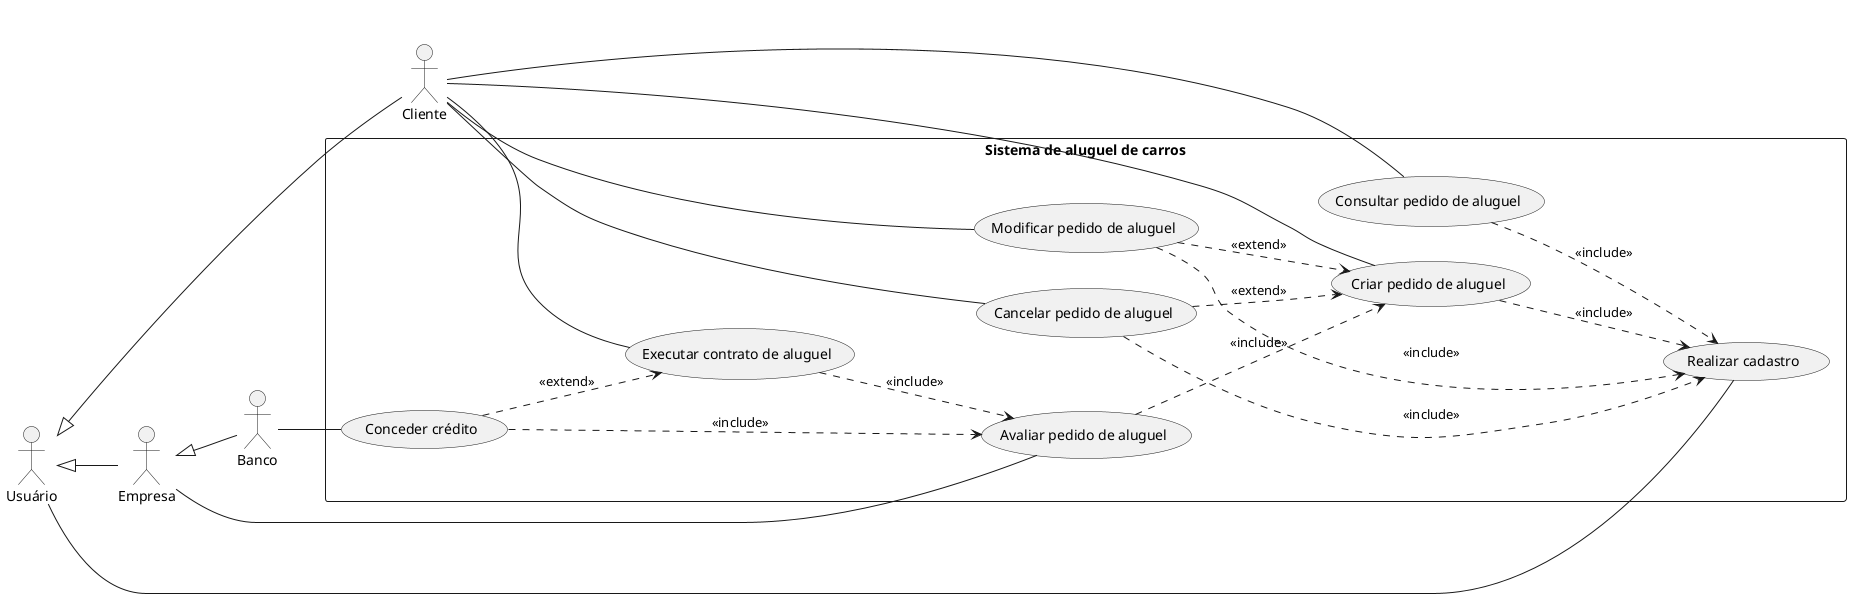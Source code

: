 @startuml Diagrama de Casos de Uso
left to right direction

actor "Usuário" as usuario
actor "Cliente" as cliente
actor "Empresa" as empresa
actor "Banco" as banco

rectangle "Sistema de aluguel de carros" {
    usecase "Realizar cadastro" as uc_cadastro
    usecase "Criar pedido de aluguel" as uc_criar_pedido
    usecase "Modificar pedido de aluguel" as uc_modificar_pedido
    usecase "Cancelar pedido de aluguel" as uc_cancelar_pedido
    usecase "Consultar pedido de aluguel" as uc_consultar_pedido
    usecase "Avaliar pedido de aluguel" as uc_avaliar_pedido
    usecase "Executar contrato de aluguel" as uc_executar_contrato
    usecase "Conceder crédito" as uc_conceder_credito
}

usuario <|-- cliente
usuario <|-- empresa
empresa <|-- banco

usuario -- uc_cadastro

cliente -- uc_criar_pedido
cliente -- uc_modificar_pedido
cliente -- uc_consultar_pedido
cliente -- uc_cancelar_pedido
cliente -- uc_executar_contrato

empresa -- uc_avaliar_pedido

banco -- uc_conceder_credito

uc_executar_contrato ..> uc_avaliar_pedido : "<<include>>"
uc_avaliar_pedido ..> uc_criar_pedido : "<<include>>"
uc_conceder_credito ..> uc_avaliar_pedido : "<<include>>"
uc_modificar_pedido ..> uc_cadastro : "<<include>>"
uc_cancelar_pedido ..> uc_cadastro : "<<include>>"
uc_consultar_pedido ..> uc_cadastro : "<<include>>"
uc_criar_pedido ..> uc_cadastro : "<<include>>"

uc_modificar_pedido ..> uc_criar_pedido : "<<extend>>"
uc_cancelar_pedido ..> uc_criar_pedido : "<<extend>>"
uc_conceder_credito ..> uc_executar_contrato : "<<extend>>"
@enduml